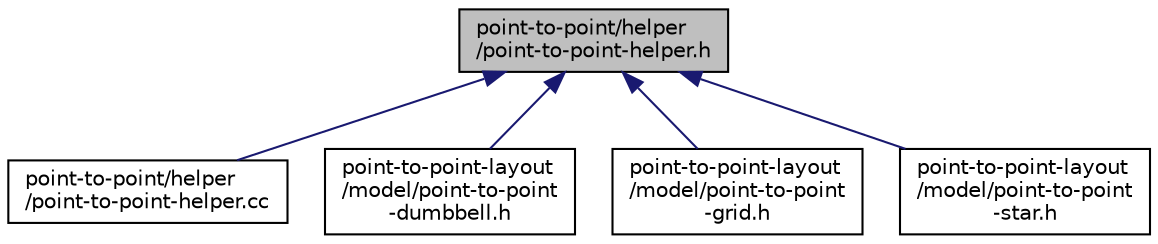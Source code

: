 digraph "point-to-point/helper/point-to-point-helper.h"
{
  edge [fontname="Helvetica",fontsize="10",labelfontname="Helvetica",labelfontsize="10"];
  node [fontname="Helvetica",fontsize="10",shape=record];
  Node1 [label="point-to-point/helper\l/point-to-point-helper.h",height=0.2,width=0.4,color="black", fillcolor="grey75", style="filled", fontcolor="black"];
  Node1 -> Node2 [dir="back",color="midnightblue",fontsize="10",style="solid"];
  Node2 [label="point-to-point/helper\l/point-to-point-helper.cc",height=0.2,width=0.4,color="black", fillcolor="white", style="filled",URL="$d4/db3/point-to-point-helper_8cc.html"];
  Node1 -> Node3 [dir="back",color="midnightblue",fontsize="10",style="solid"];
  Node3 [label="point-to-point-layout\l/model/point-to-point\l-dumbbell.h",height=0.2,width=0.4,color="black", fillcolor="white", style="filled",URL="$d5/d56/point-to-point-dumbbell_8h.html"];
  Node1 -> Node4 [dir="back",color="midnightblue",fontsize="10",style="solid"];
  Node4 [label="point-to-point-layout\l/model/point-to-point\l-grid.h",height=0.2,width=0.4,color="black", fillcolor="white", style="filled",URL="$d1/d36/point-to-point-grid_8h.html"];
  Node1 -> Node5 [dir="back",color="midnightblue",fontsize="10",style="solid"];
  Node5 [label="point-to-point-layout\l/model/point-to-point\l-star.h",height=0.2,width=0.4,color="black", fillcolor="white", style="filled",URL="$d8/df1/point-to-point-star_8h.html"];
}
